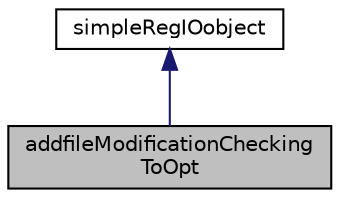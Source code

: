 digraph "addfileModificationCheckingToOpt"
{
  bgcolor="transparent";
  edge [fontname="Helvetica",fontsize="10",labelfontname="Helvetica",labelfontsize="10"];
  node [fontname="Helvetica",fontsize="10",shape=record];
  Node1 [label="addfileModificationChecking\lToOpt",height=0.2,width=0.4,color="black", fillcolor="grey75", style="filled", fontcolor="black"];
  Node2 -> Node1 [dir="back",color="midnightblue",fontsize="10",style="solid",fontname="Helvetica"];
  Node2 [label="simpleRegIOobject",height=0.2,width=0.4,color="black",URL="$a02313.html",tooltip="Abstract base class for registered object with I/O. Used in debug symbol registration. "];
}
